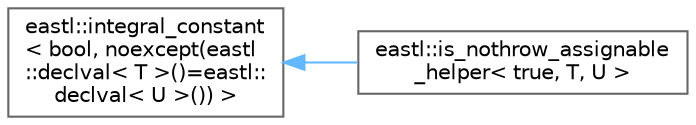 digraph "类继承关系图"
{
 // LATEX_PDF_SIZE
  bgcolor="transparent";
  edge [fontname=Helvetica,fontsize=10,labelfontname=Helvetica,labelfontsize=10];
  node [fontname=Helvetica,fontsize=10,shape=box,height=0.2,width=0.4];
  rankdir="LR";
  Node0 [id="Node000000",label="eastl::integral_constant\l\< bool, noexcept(eastl\l::declval\< T \>()=eastl::\ldeclval\< U \>()) \>",height=0.2,width=0.4,color="grey40", fillcolor="white", style="filled",URL="$structeastl_1_1integral__constant.html",tooltip=" "];
  Node0 -> Node1 [id="edge787_Node000000_Node000001",dir="back",color="steelblue1",style="solid",tooltip=" "];
  Node1 [id="Node000001",label="eastl::is_nothrow_assignable\l_helper\< true, T, U \>",height=0.2,width=0.4,color="grey40", fillcolor="white", style="filled",URL="$structeastl_1_1is__nothrow__assignable__helper_3_01true_00_01_t_00_01_u_01_4.html",tooltip=" "];
}
